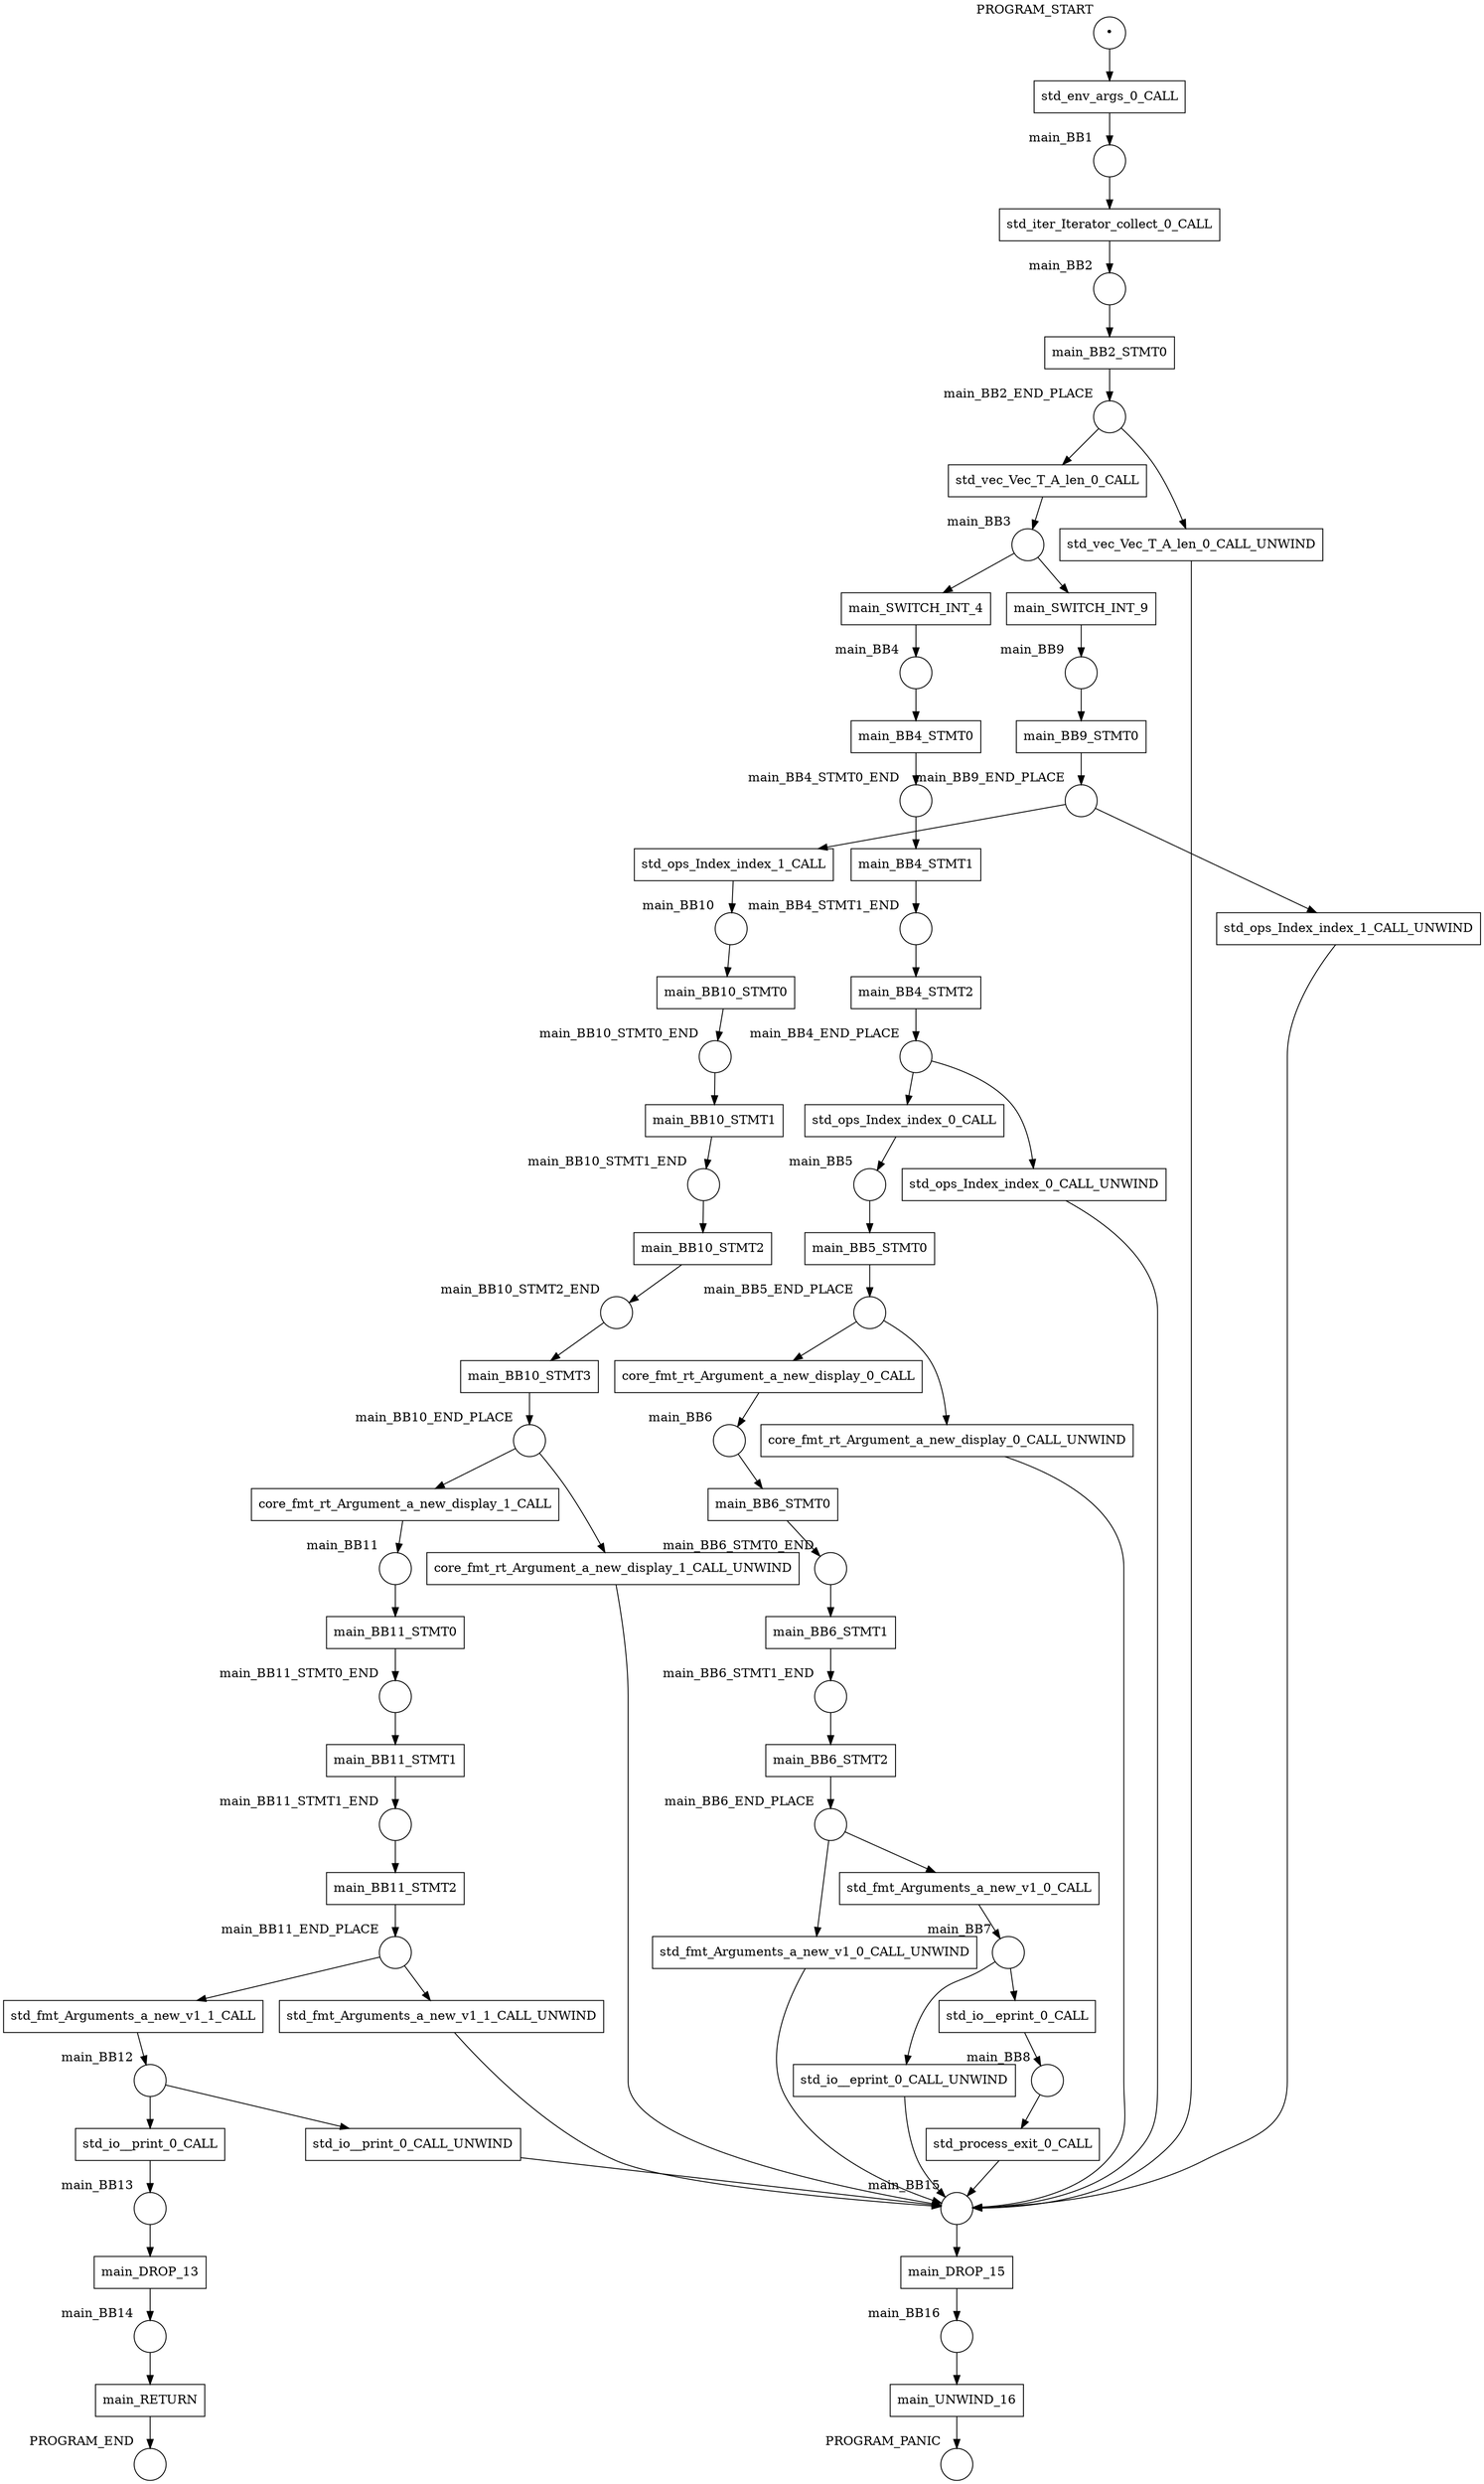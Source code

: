 digraph petrinet {
    PROGRAM_END [shape="circle" xlabel="PROGRAM_END" label=""];
    PROGRAM_PANIC [shape="circle" xlabel="PROGRAM_PANIC" label=""];
    PROGRAM_START [shape="circle" xlabel="PROGRAM_START" label="•"];
    main_BB1 [shape="circle" xlabel="main_BB1" label=""];
    main_BB10 [shape="circle" xlabel="main_BB10" label=""];
    main_BB10_END_PLACE [shape="circle" xlabel="main_BB10_END_PLACE" label=""];
    main_BB10_STMT0_END [shape="circle" xlabel="main_BB10_STMT0_END" label=""];
    main_BB10_STMT1_END [shape="circle" xlabel="main_BB10_STMT1_END" label=""];
    main_BB10_STMT2_END [shape="circle" xlabel="main_BB10_STMT2_END" label=""];
    main_BB11 [shape="circle" xlabel="main_BB11" label=""];
    main_BB11_END_PLACE [shape="circle" xlabel="main_BB11_END_PLACE" label=""];
    main_BB11_STMT0_END [shape="circle" xlabel="main_BB11_STMT0_END" label=""];
    main_BB11_STMT1_END [shape="circle" xlabel="main_BB11_STMT1_END" label=""];
    main_BB12 [shape="circle" xlabel="main_BB12" label=""];
    main_BB13 [shape="circle" xlabel="main_BB13" label=""];
    main_BB14 [shape="circle" xlabel="main_BB14" label=""];
    main_BB15 [shape="circle" xlabel="main_BB15" label=""];
    main_BB16 [shape="circle" xlabel="main_BB16" label=""];
    main_BB2 [shape="circle" xlabel="main_BB2" label=""];
    main_BB2_END_PLACE [shape="circle" xlabel="main_BB2_END_PLACE" label=""];
    main_BB3 [shape="circle" xlabel="main_BB3" label=""];
    main_BB4 [shape="circle" xlabel="main_BB4" label=""];
    main_BB4_END_PLACE [shape="circle" xlabel="main_BB4_END_PLACE" label=""];
    main_BB4_STMT0_END [shape="circle" xlabel="main_BB4_STMT0_END" label=""];
    main_BB4_STMT1_END [shape="circle" xlabel="main_BB4_STMT1_END" label=""];
    main_BB5 [shape="circle" xlabel="main_BB5" label=""];
    main_BB5_END_PLACE [shape="circle" xlabel="main_BB5_END_PLACE" label=""];
    main_BB6 [shape="circle" xlabel="main_BB6" label=""];
    main_BB6_END_PLACE [shape="circle" xlabel="main_BB6_END_PLACE" label=""];
    main_BB6_STMT0_END [shape="circle" xlabel="main_BB6_STMT0_END" label=""];
    main_BB6_STMT1_END [shape="circle" xlabel="main_BB6_STMT1_END" label=""];
    main_BB7 [shape="circle" xlabel="main_BB7" label=""];
    main_BB8 [shape="circle" xlabel="main_BB8" label=""];
    main_BB9 [shape="circle" xlabel="main_BB9" label=""];
    main_BB9_END_PLACE [shape="circle" xlabel="main_BB9_END_PLACE" label=""];
    core_fmt_rt_Argument_a_new_display_0_CALL [shape="box" xlabel="" label="core_fmt_rt_Argument_a_new_display_0_CALL"];
    core_fmt_rt_Argument_a_new_display_0_CALL_UNWIND [shape="box" xlabel="" label="core_fmt_rt_Argument_a_new_display_0_CALL_UNWIND"];
    core_fmt_rt_Argument_a_new_display_1_CALL [shape="box" xlabel="" label="core_fmt_rt_Argument_a_new_display_1_CALL"];
    core_fmt_rt_Argument_a_new_display_1_CALL_UNWIND [shape="box" xlabel="" label="core_fmt_rt_Argument_a_new_display_1_CALL_UNWIND"];
    main_BB10_STMT0 [shape="box" xlabel="" label="main_BB10_STMT0"];
    main_BB10_STMT1 [shape="box" xlabel="" label="main_BB10_STMT1"];
    main_BB10_STMT2 [shape="box" xlabel="" label="main_BB10_STMT2"];
    main_BB10_STMT3 [shape="box" xlabel="" label="main_BB10_STMT3"];
    main_BB11_STMT0 [shape="box" xlabel="" label="main_BB11_STMT0"];
    main_BB11_STMT1 [shape="box" xlabel="" label="main_BB11_STMT1"];
    main_BB11_STMT2 [shape="box" xlabel="" label="main_BB11_STMT2"];
    main_BB2_STMT0 [shape="box" xlabel="" label="main_BB2_STMT0"];
    main_BB4_STMT0 [shape="box" xlabel="" label="main_BB4_STMT0"];
    main_BB4_STMT1 [shape="box" xlabel="" label="main_BB4_STMT1"];
    main_BB4_STMT2 [shape="box" xlabel="" label="main_BB4_STMT2"];
    main_BB5_STMT0 [shape="box" xlabel="" label="main_BB5_STMT0"];
    main_BB6_STMT0 [shape="box" xlabel="" label="main_BB6_STMT0"];
    main_BB6_STMT1 [shape="box" xlabel="" label="main_BB6_STMT1"];
    main_BB6_STMT2 [shape="box" xlabel="" label="main_BB6_STMT2"];
    main_BB9_STMT0 [shape="box" xlabel="" label="main_BB9_STMT0"];
    main_DROP_13 [shape="box" xlabel="" label="main_DROP_13"];
    main_DROP_15 [shape="box" xlabel="" label="main_DROP_15"];
    main_RETURN [shape="box" xlabel="" label="main_RETURN"];
    main_SWITCH_INT_4 [shape="box" xlabel="" label="main_SWITCH_INT_4"];
    main_SWITCH_INT_9 [shape="box" xlabel="" label="main_SWITCH_INT_9"];
    main_UNWIND_16 [shape="box" xlabel="" label="main_UNWIND_16"];
    std_env_args_0_CALL [shape="box" xlabel="" label="std_env_args_0_CALL"];
    std_fmt_Arguments_a_new_v1_0_CALL [shape="box" xlabel="" label="std_fmt_Arguments_a_new_v1_0_CALL"];
    std_fmt_Arguments_a_new_v1_0_CALL_UNWIND [shape="box" xlabel="" label="std_fmt_Arguments_a_new_v1_0_CALL_UNWIND"];
    std_fmt_Arguments_a_new_v1_1_CALL [shape="box" xlabel="" label="std_fmt_Arguments_a_new_v1_1_CALL"];
    std_fmt_Arguments_a_new_v1_1_CALL_UNWIND [shape="box" xlabel="" label="std_fmt_Arguments_a_new_v1_1_CALL_UNWIND"];
    std_io__eprint_0_CALL [shape="box" xlabel="" label="std_io__eprint_0_CALL"];
    std_io__eprint_0_CALL_UNWIND [shape="box" xlabel="" label="std_io__eprint_0_CALL_UNWIND"];
    std_io__print_0_CALL [shape="box" xlabel="" label="std_io__print_0_CALL"];
    std_io__print_0_CALL_UNWIND [shape="box" xlabel="" label="std_io__print_0_CALL_UNWIND"];
    std_iter_Iterator_collect_0_CALL [shape="box" xlabel="" label="std_iter_Iterator_collect_0_CALL"];
    std_ops_Index_index_0_CALL [shape="box" xlabel="" label="std_ops_Index_index_0_CALL"];
    std_ops_Index_index_0_CALL_UNWIND [shape="box" xlabel="" label="std_ops_Index_index_0_CALL_UNWIND"];
    std_ops_Index_index_1_CALL [shape="box" xlabel="" label="std_ops_Index_index_1_CALL"];
    std_ops_Index_index_1_CALL_UNWIND [shape="box" xlabel="" label="std_ops_Index_index_1_CALL_UNWIND"];
    std_process_exit_0_CALL [shape="box" xlabel="" label="std_process_exit_0_CALL"];
    std_vec_Vec_T_A_len_0_CALL [shape="box" xlabel="" label="std_vec_Vec_T_A_len_0_CALL"];
    std_vec_Vec_T_A_len_0_CALL_UNWIND [shape="box" xlabel="" label="std_vec_Vec_T_A_len_0_CALL_UNWIND"];
    PROGRAM_START -> std_env_args_0_CALL;
    main_BB1 -> std_iter_Iterator_collect_0_CALL;
    main_BB10 -> main_BB10_STMT0;
    main_BB10_END_PLACE -> core_fmt_rt_Argument_a_new_display_1_CALL;
    main_BB10_END_PLACE -> core_fmt_rt_Argument_a_new_display_1_CALL_UNWIND;
    main_BB10_STMT0_END -> main_BB10_STMT1;
    main_BB10_STMT1_END -> main_BB10_STMT2;
    main_BB10_STMT2_END -> main_BB10_STMT3;
    main_BB11 -> main_BB11_STMT0;
    main_BB11_END_PLACE -> std_fmt_Arguments_a_new_v1_1_CALL;
    main_BB11_END_PLACE -> std_fmt_Arguments_a_new_v1_1_CALL_UNWIND;
    main_BB11_STMT0_END -> main_BB11_STMT1;
    main_BB11_STMT1_END -> main_BB11_STMT2;
    main_BB12 -> std_io__print_0_CALL;
    main_BB12 -> std_io__print_0_CALL_UNWIND;
    main_BB13 -> main_DROP_13;
    main_BB14 -> main_RETURN;
    main_BB15 -> main_DROP_15;
    main_BB16 -> main_UNWIND_16;
    main_BB2 -> main_BB2_STMT0;
    main_BB2_END_PLACE -> std_vec_Vec_T_A_len_0_CALL;
    main_BB2_END_PLACE -> std_vec_Vec_T_A_len_0_CALL_UNWIND;
    main_BB3 -> main_SWITCH_INT_4;
    main_BB3 -> main_SWITCH_INT_9;
    main_BB4 -> main_BB4_STMT0;
    main_BB4_END_PLACE -> std_ops_Index_index_0_CALL;
    main_BB4_END_PLACE -> std_ops_Index_index_0_CALL_UNWIND;
    main_BB4_STMT0_END -> main_BB4_STMT1;
    main_BB4_STMT1_END -> main_BB4_STMT2;
    main_BB5 -> main_BB5_STMT0;
    main_BB5_END_PLACE -> core_fmt_rt_Argument_a_new_display_0_CALL;
    main_BB5_END_PLACE -> core_fmt_rt_Argument_a_new_display_0_CALL_UNWIND;
    main_BB6 -> main_BB6_STMT0;
    main_BB6_END_PLACE -> std_fmt_Arguments_a_new_v1_0_CALL;
    main_BB6_END_PLACE -> std_fmt_Arguments_a_new_v1_0_CALL_UNWIND;
    main_BB6_STMT0_END -> main_BB6_STMT1;
    main_BB6_STMT1_END -> main_BB6_STMT2;
    main_BB7 -> std_io__eprint_0_CALL;
    main_BB7 -> std_io__eprint_0_CALL_UNWIND;
    main_BB8 -> std_process_exit_0_CALL;
    main_BB9 -> main_BB9_STMT0;
    main_BB9_END_PLACE -> std_ops_Index_index_1_CALL;
    main_BB9_END_PLACE -> std_ops_Index_index_1_CALL_UNWIND;
    core_fmt_rt_Argument_a_new_display_0_CALL -> main_BB6;
    core_fmt_rt_Argument_a_new_display_0_CALL_UNWIND -> main_BB15;
    core_fmt_rt_Argument_a_new_display_1_CALL -> main_BB11;
    core_fmt_rt_Argument_a_new_display_1_CALL_UNWIND -> main_BB15;
    main_BB10_STMT0 -> main_BB10_STMT0_END;
    main_BB10_STMT1 -> main_BB10_STMT1_END;
    main_BB10_STMT2 -> main_BB10_STMT2_END;
    main_BB10_STMT3 -> main_BB10_END_PLACE;
    main_BB11_STMT0 -> main_BB11_STMT0_END;
    main_BB11_STMT1 -> main_BB11_STMT1_END;
    main_BB11_STMT2 -> main_BB11_END_PLACE;
    main_BB2_STMT0 -> main_BB2_END_PLACE;
    main_BB4_STMT0 -> main_BB4_STMT0_END;
    main_BB4_STMT1 -> main_BB4_STMT1_END;
    main_BB4_STMT2 -> main_BB4_END_PLACE;
    main_BB5_STMT0 -> main_BB5_END_PLACE;
    main_BB6_STMT0 -> main_BB6_STMT0_END;
    main_BB6_STMT1 -> main_BB6_STMT1_END;
    main_BB6_STMT2 -> main_BB6_END_PLACE;
    main_BB9_STMT0 -> main_BB9_END_PLACE;
    main_DROP_13 -> main_BB14;
    main_DROP_15 -> main_BB16;
    main_RETURN -> PROGRAM_END;
    main_SWITCH_INT_4 -> main_BB4;
    main_SWITCH_INT_9 -> main_BB9;
    main_UNWIND_16 -> PROGRAM_PANIC;
    std_env_args_0_CALL -> main_BB1;
    std_fmt_Arguments_a_new_v1_0_CALL -> main_BB7;
    std_fmt_Arguments_a_new_v1_0_CALL_UNWIND -> main_BB15;
    std_fmt_Arguments_a_new_v1_1_CALL -> main_BB12;
    std_fmt_Arguments_a_new_v1_1_CALL_UNWIND -> main_BB15;
    std_io__eprint_0_CALL -> main_BB8;
    std_io__eprint_0_CALL_UNWIND -> main_BB15;
    std_io__print_0_CALL -> main_BB13;
    std_io__print_0_CALL_UNWIND -> main_BB15;
    std_iter_Iterator_collect_0_CALL -> main_BB2;
    std_ops_Index_index_0_CALL -> main_BB5;
    std_ops_Index_index_0_CALL_UNWIND -> main_BB15;
    std_ops_Index_index_1_CALL -> main_BB10;
    std_ops_Index_index_1_CALL_UNWIND -> main_BB15;
    std_process_exit_0_CALL -> main_BB15;
    std_vec_Vec_T_A_len_0_CALL -> main_BB3;
    std_vec_Vec_T_A_len_0_CALL_UNWIND -> main_BB15;
}
